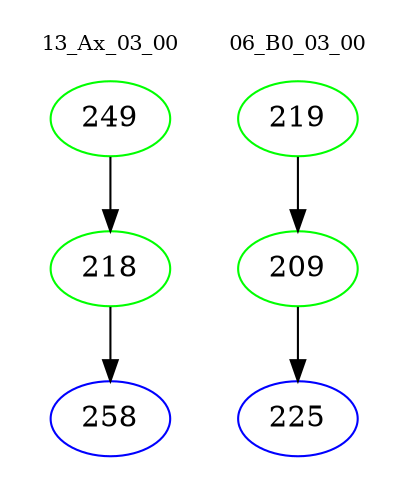 digraph{
subgraph cluster_0 {
color = white
label = "13_Ax_03_00";
fontsize=10;
T0_249 [label="249", color="green"]
T0_249 -> T0_218 [color="black"]
T0_218 [label="218", color="green"]
T0_218 -> T0_258 [color="black"]
T0_258 [label="258", color="blue"]
}
subgraph cluster_1 {
color = white
label = "06_B0_03_00";
fontsize=10;
T1_219 [label="219", color="green"]
T1_219 -> T1_209 [color="black"]
T1_209 [label="209", color="green"]
T1_209 -> T1_225 [color="black"]
T1_225 [label="225", color="blue"]
}
}
